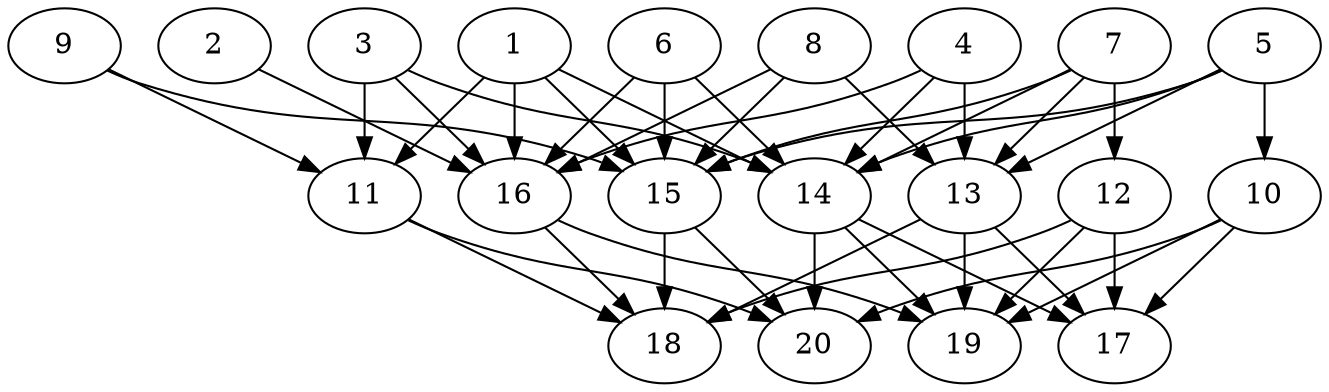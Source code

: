 // DAG automatically generated by daggen at Thu Oct  3 13:58:42 2019
// ./daggen --dot -n 20 --ccr 0.5 --fat 0.7 --regular 0.7 --density 0.7 --mindata 5242880 --maxdata 52428800 
digraph G {
  1 [size="53979136", alpha="0.06", expect_size="26989568"] 
  1 -> 11 [size ="26989568"]
  1 -> 14 [size ="26989568"]
  1 -> 15 [size ="26989568"]
  1 -> 16 [size ="26989568"]
  2 [size="77170688", alpha="0.12", expect_size="38585344"] 
  2 -> 16 [size ="38585344"]
  3 [size="93896704", alpha="0.19", expect_size="46948352"] 
  3 -> 11 [size ="46948352"]
  3 -> 14 [size ="46948352"]
  3 -> 16 [size ="46948352"]
  4 [size="83347456", alpha="0.15", expect_size="41673728"] 
  4 -> 13 [size ="41673728"]
  4 -> 14 [size ="41673728"]
  4 -> 16 [size ="41673728"]
  5 [size="87889920", alpha="0.05", expect_size="43944960"] 
  5 -> 10 [size ="43944960"]
  5 -> 13 [size ="43944960"]
  5 -> 14 [size ="43944960"]
  5 -> 15 [size ="43944960"]
  6 [size="98947072", alpha="0.20", expect_size="49473536"] 
  6 -> 14 [size ="49473536"]
  6 -> 15 [size ="49473536"]
  6 -> 16 [size ="49473536"]
  7 [size="90869760", alpha="0.10", expect_size="45434880"] 
  7 -> 12 [size ="45434880"]
  7 -> 13 [size ="45434880"]
  7 -> 14 [size ="45434880"]
  7 -> 15 [size ="45434880"]
  8 [size="23015424", alpha="0.12", expect_size="11507712"] 
  8 -> 13 [size ="11507712"]
  8 -> 15 [size ="11507712"]
  8 -> 16 [size ="11507712"]
  9 [size="54550528", alpha="0.13", expect_size="27275264"] 
  9 -> 11 [size ="27275264"]
  9 -> 15 [size ="27275264"]
  10 [size="25960448", alpha="0.02", expect_size="12980224"] 
  10 -> 17 [size ="12980224"]
  10 -> 19 [size ="12980224"]
  10 -> 20 [size ="12980224"]
  11 [size="90499072", alpha="0.19", expect_size="45249536"] 
  11 -> 18 [size ="45249536"]
  11 -> 20 [size ="45249536"]
  12 [size="22980608", alpha="0.00", expect_size="11490304"] 
  12 -> 17 [size ="11490304"]
  12 -> 18 [size ="11490304"]
  12 -> 19 [size ="11490304"]
  13 [size="77387776", alpha="0.08", expect_size="38693888"] 
  13 -> 17 [size ="38693888"]
  13 -> 18 [size ="38693888"]
  13 -> 19 [size ="38693888"]
  14 [size="73347072", alpha="0.16", expect_size="36673536"] 
  14 -> 17 [size ="36673536"]
  14 -> 19 [size ="36673536"]
  14 -> 20 [size ="36673536"]
  15 [size="51863552", alpha="0.19", expect_size="25931776"] 
  15 -> 18 [size ="25931776"]
  15 -> 20 [size ="25931776"]
  16 [size="74387456", alpha="0.09", expect_size="37193728"] 
  16 -> 18 [size ="37193728"]
  16 -> 19 [size ="37193728"]
  17 [size="73799680", alpha="0.14", expect_size="36899840"] 
  18 [size="27209728", alpha="0.07", expect_size="13604864"] 
  19 [size="86007808", alpha="0.13", expect_size="43003904"] 
  20 [size="53035008", alpha="0.13", expect_size="26517504"] 
}
